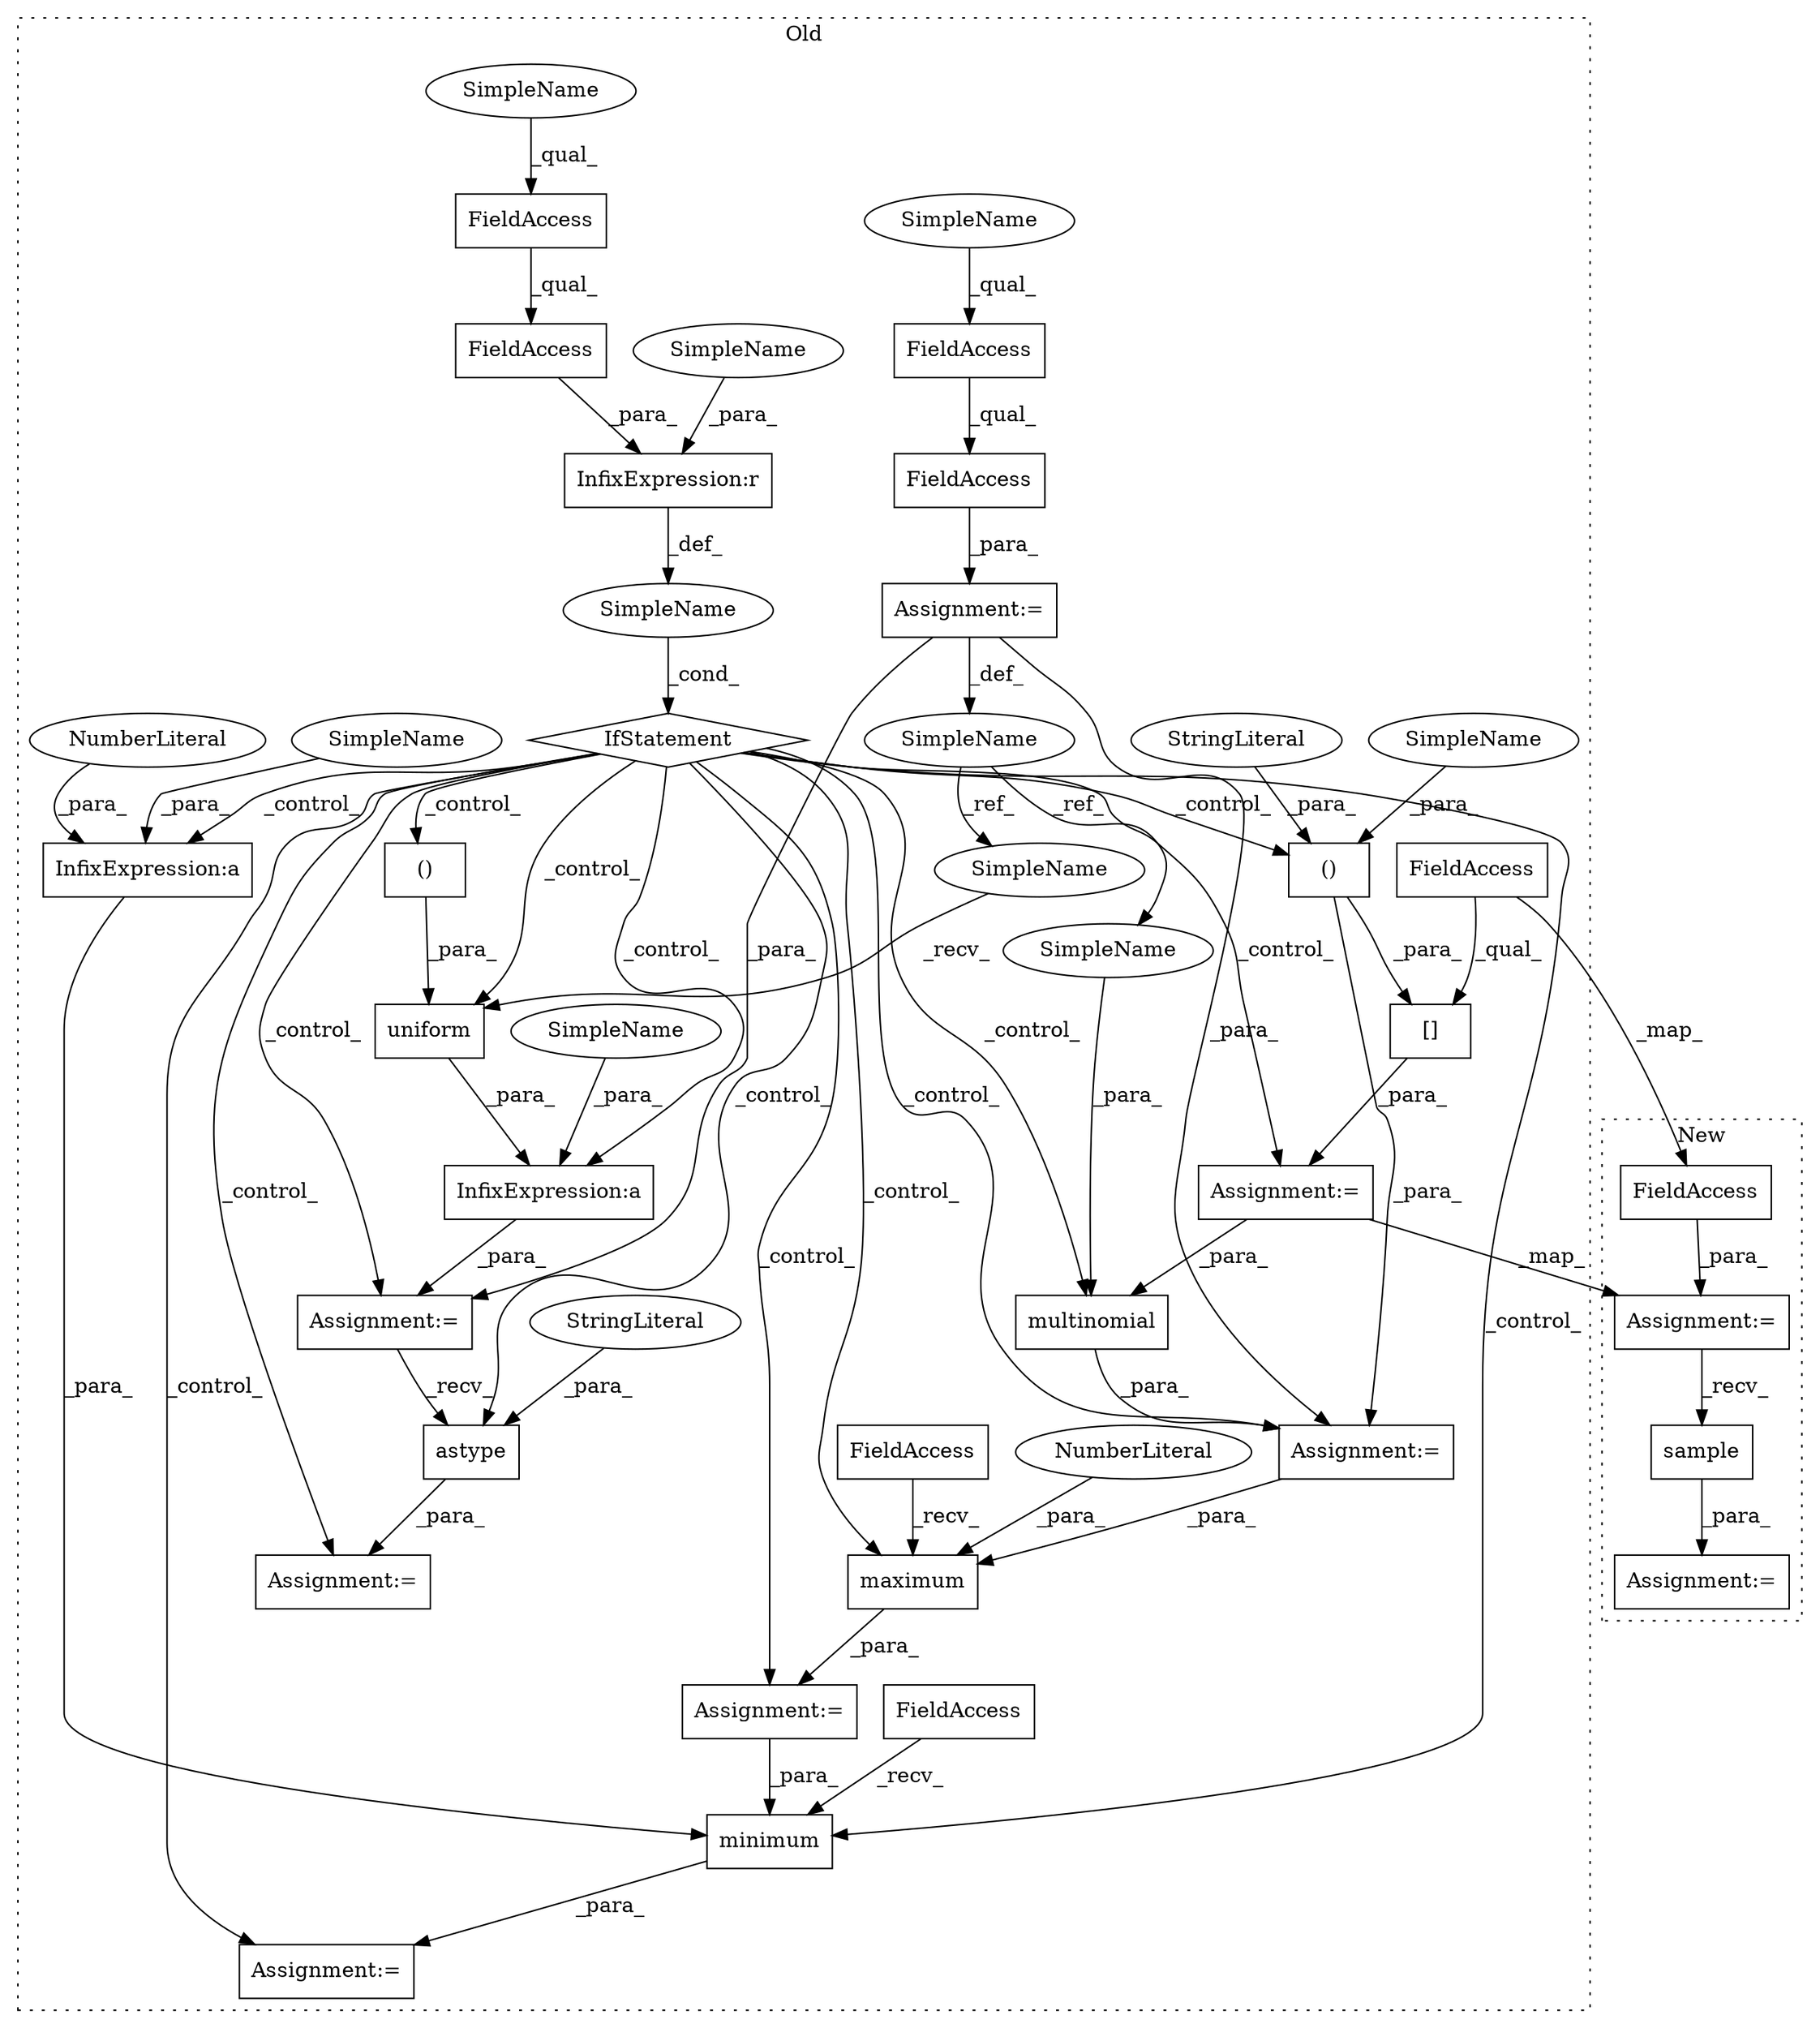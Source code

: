 digraph G {
subgraph cluster0 {
1 [label="multinomial" a="32" s="2260,2302" l="12,1" shape="box"];
3 [label="Assignment:=" a="7" s="2363" l="1" shape="box"];
5 [label="Assignment:=" a="7" s="2317" l="1" shape="box"];
6 [label="Assignment:=" a="7" s="1756" l="1" shape="box"];
7 [label="()" a="106" s="2131" l="33" shape="box"];
8 [label="InfixExpression:a" a="27" s="2404" l="3" shape="box"];
9 [label="InfixExpression:a" a="27" s="2012" l="3" shape="box"];
10 [label="()" a="106" s="1969" l="41" shape="box"];
11 [label="[]" a="2" s="2098,2164" l="33,2" shape="box"];
12 [label="NumberLiteral" a="34" s="2407" l="1" shape="ellipse"];
13 [label="SimpleName" a="42" s="1750" l="6" shape="ellipse"];
14 [label="uniform" a="32" s="1954,2010" l="15,2" shape="box"];
15 [label="SimpleName" a="42" s="" l="" shape="ellipse"];
16 [label="StringLiteral" a="45" s="2131" l="16" shape="ellipse"];
18 [label="Assignment:=" a="7" s="2097" l="1" shape="box"];
19 [label="InfixExpression:r" a="27" s="1865" l="4" shape="box"];
20 [label="FieldAccess" a="22" s="1840" l="25" shape="box"];
21 [label="FieldAccess" a="22" s="1840" l="13" shape="box"];
22 [label="FieldAccess" a="22" s="1757" l="13" shape="box"];
23 [label="FieldAccess" a="22" s="1757" l="20" shape="box"];
24 [label="maximum" a="32" s="2332,2348" l="8,1" shape="box"];
25 [label="NumberLiteral" a="34" s="2347" l="1" shape="ellipse"];
26 [label="FieldAccess" a="22" s="2318" l="6" shape="box"];
27 [label="IfStatement" a="25" s="1836,1873" l="4,2" shape="diamond"];
28 [label="minimum" a="32" s="2378,2408" l="8,1" shape="box"];
29 [label="FieldAccess" a="22" s="2364" l="6" shape="box"];
30 [label="astype" a="32" s="2049,2063" l="7,1" shape="box"];
31 [label="Assignment:=" a="7" s="2259" l="1" shape="box"];
32 [label="StringLiteral" a="45" s="2056" l="7" shape="ellipse"];
33 [label="Assignment:=" a="7" s="2041" l="1" shape="box"];
34 [label="Assignment:=" a="7" s="1945" l="1" shape="box"];
36 [label="FieldAccess" a="22" s="2098" l="25" shape="box"];
37 [label="SimpleName" a="42" s="2393" l="11" shape="ellipse"];
38 [label="SimpleName" a="42" s="2015" l="11" shape="ellipse"];
39 [label="SimpleName" a="42" s="1757" l="4" shape="ellipse"];
40 [label="SimpleName" a="42" s="1840" l="4" shape="ellipse"];
41 [label="SimpleName" a="42" s="1869" l="4" shape="ellipse"];
42 [label="SimpleName" a="42" s="2160" l="4" shape="ellipse"];
43 [label="SimpleName" a="42" s="1947" l="6" shape="ellipse"];
44 [label="SimpleName" a="42" s="2272" l="6" shape="ellipse"];
label = "Old";
style="dotted";
}
subgraph cluster1 {
2 [label="sample" a="32" s="1315,1348" l="7,1" shape="box"];
4 [label="Assignment:=" a="7" s="1300" l="1" shape="box"];
17 [label="Assignment:=" a="7" s="1207" l="1" shape="box"];
35 [label="FieldAccess" a="22" s="1208" l="27" shape="box"];
label = "New";
style="dotted";
}
1 -> 31 [label="_para_"];
2 -> 4 [label="_para_"];
5 -> 28 [label="_para_"];
6 -> 31 [label="_para_"];
6 -> 13 [label="_def_"];
6 -> 34 [label="_para_"];
7 -> 31 [label="_para_"];
7 -> 11 [label="_para_"];
8 -> 28 [label="_para_"];
9 -> 34 [label="_para_"];
10 -> 14 [label="_para_"];
11 -> 18 [label="_para_"];
12 -> 8 [label="_para_"];
13 -> 43 [label="_ref_"];
13 -> 44 [label="_ref_"];
14 -> 9 [label="_para_"];
15 -> 27 [label="_cond_"];
16 -> 7 [label="_para_"];
17 -> 2 [label="_recv_"];
18 -> 1 [label="_para_"];
18 -> 17 [label="_map_"];
19 -> 15 [label="_def_"];
20 -> 19 [label="_para_"];
21 -> 20 [label="_qual_"];
22 -> 23 [label="_qual_"];
23 -> 6 [label="_para_"];
24 -> 5 [label="_para_"];
25 -> 24 [label="_para_"];
26 -> 24 [label="_recv_"];
27 -> 8 [label="_control_"];
27 -> 3 [label="_control_"];
27 -> 18 [label="_control_"];
27 -> 24 [label="_control_"];
27 -> 10 [label="_control_"];
27 -> 5 [label="_control_"];
27 -> 7 [label="_control_"];
27 -> 33 [label="_control_"];
27 -> 9 [label="_control_"];
27 -> 14 [label="_control_"];
27 -> 28 [label="_control_"];
27 -> 1 [label="_control_"];
27 -> 30 [label="_control_"];
27 -> 34 [label="_control_"];
27 -> 31 [label="_control_"];
28 -> 3 [label="_para_"];
29 -> 28 [label="_recv_"];
30 -> 33 [label="_para_"];
31 -> 24 [label="_para_"];
32 -> 30 [label="_para_"];
34 -> 30 [label="_recv_"];
35 -> 17 [label="_para_"];
36 -> 11 [label="_qual_"];
36 -> 35 [label="_map_"];
37 -> 8 [label="_para_"];
38 -> 9 [label="_para_"];
39 -> 22 [label="_qual_"];
40 -> 21 [label="_qual_"];
41 -> 19 [label="_para_"];
42 -> 7 [label="_para_"];
43 -> 14 [label="_recv_"];
44 -> 1 [label="_para_"];
}